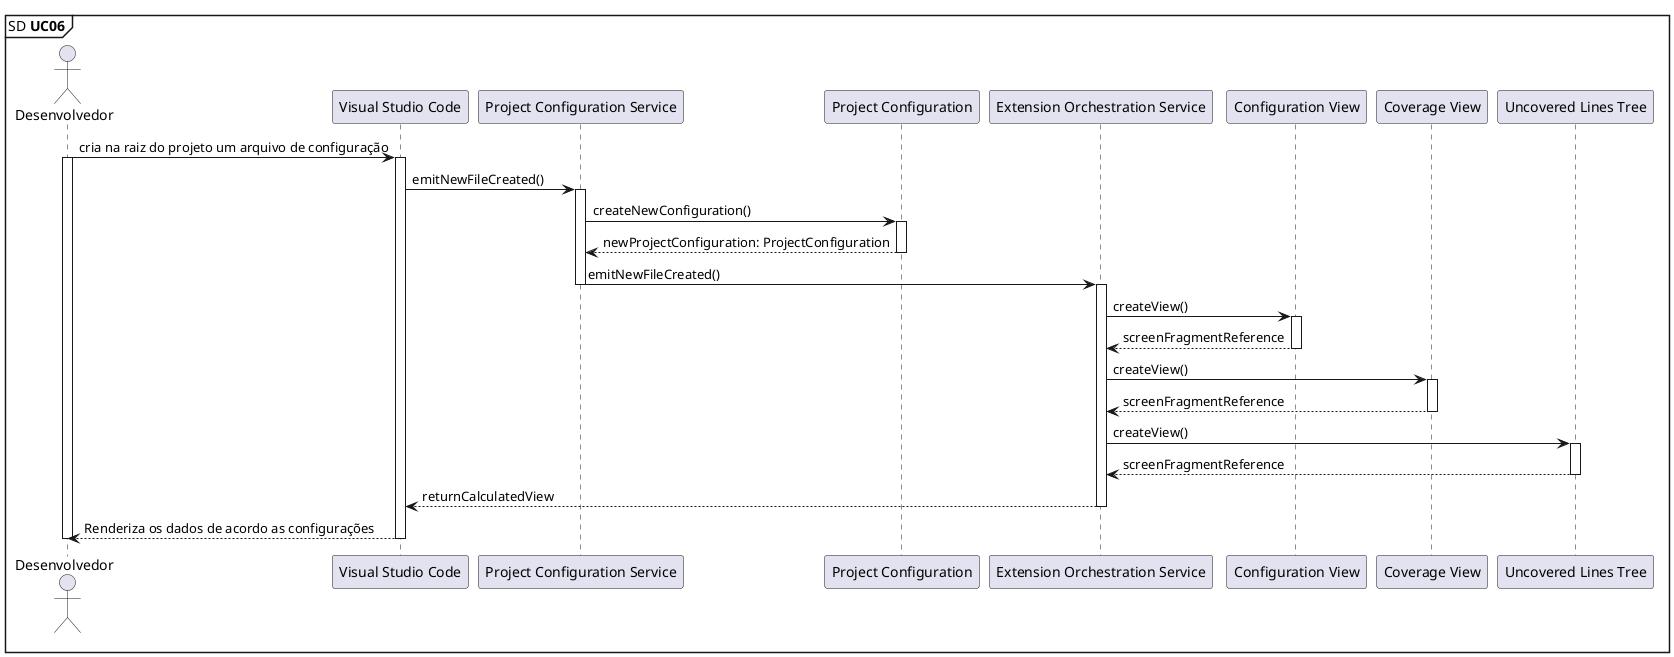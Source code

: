 @startuml

mainframe SD **UC06** 

'UC06: Como desenvolvedor, desejo criar na raiz do projeto o arquivo de configuração.

actor       Desenvolvedor                     as Dev
participant "Visual Studio Code"              as VSCode
participant "Project Configuration Service"   as ProjectConfigurationService
participant "Project Configuration"           as ProjectConfiguration
participant "Extension Orchestration Service" as ExtensionOrchestrationService
participant "Configuration View"              as ConfigurationView
participant "Coverage View"                   as CoverageView
participant "Uncovered Lines Tree"            as UncoveredLinesTree

Dev -> VSCode: cria na raiz do projeto um arquivo de configuração
activate Dev
activate VSCode

VSCode -> ProjectConfigurationService: emitNewFileCreated()
activate ProjectConfigurationService

ProjectConfigurationService -> ProjectConfiguration: createNewConfiguration()
activate ProjectConfiguration
ProjectConfigurationService <-- ProjectConfiguration: newProjectConfiguration: ProjectConfiguration
deactivate ProjectConfiguration

ProjectConfigurationService -> ExtensionOrchestrationService: emitNewFileCreated()
deactivate ProjectConfigurationService
activate ExtensionOrchestrationService

ExtensionOrchestrationService -> ConfigurationView: createView()
activate ConfigurationView
ExtensionOrchestrationService <-- ConfigurationView: screenFragmentReference
deactivate ConfigurationView

ExtensionOrchestrationService -> CoverageView: createView()
activate CoverageView
ExtensionOrchestrationService <-- CoverageView: screenFragmentReference
deactivate CoverageView

ExtensionOrchestrationService -> UncoveredLinesTree: createView()
activate UncoveredLinesTree
ExtensionOrchestrationService <-- UncoveredLinesTree: screenFragmentReference
deactivate UncoveredLinesTree

VSCode <-- ExtensionOrchestrationService: returnCalculatedView
deactivate ExtensionOrchestrationService

Dev <-- VSCode: Renderiza os dados de acordo as configurações
deactivate VSCode
deactivate ExtensionOrchestrationService
deactivate Dev

@enduml
